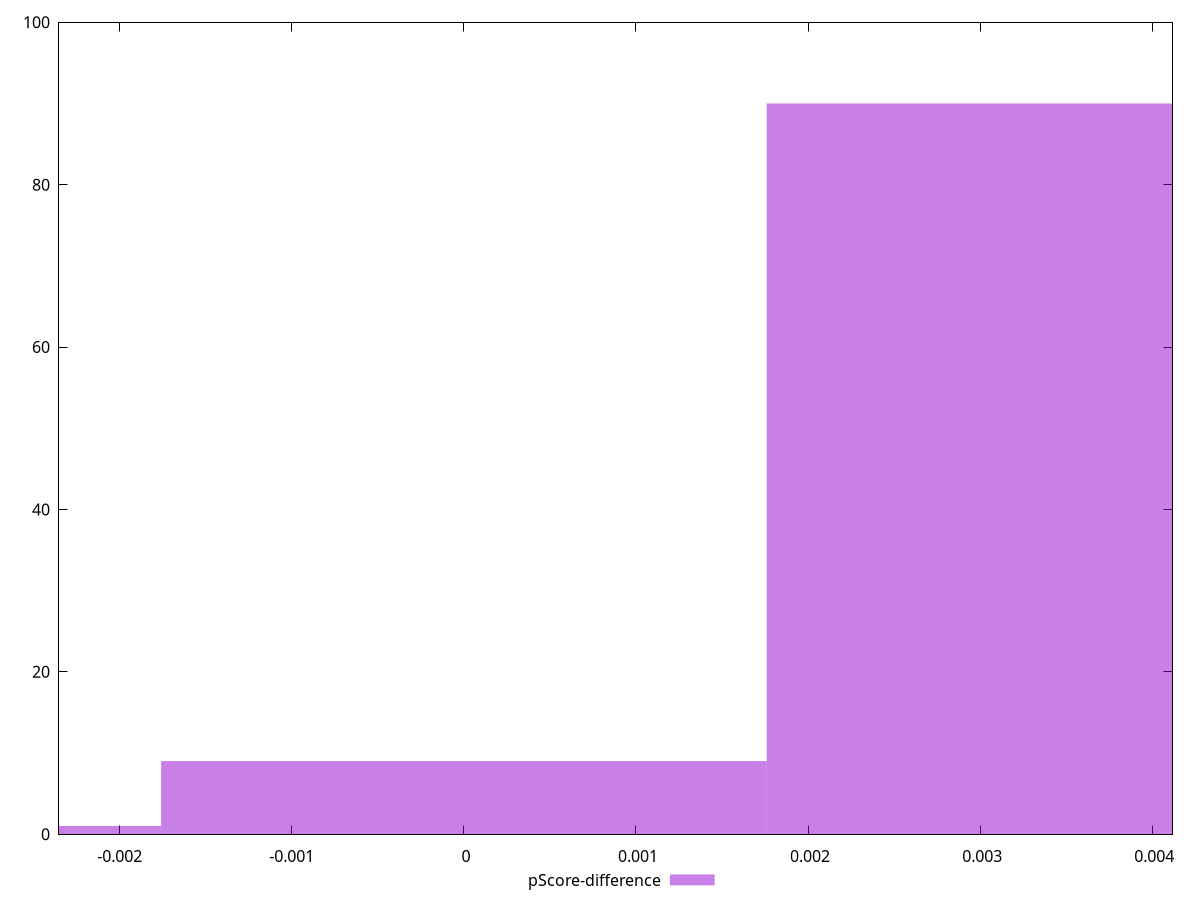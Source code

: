 reset

$pScoreDifference <<EOF
-0.0035190163450395857 1
0.0035190163450395857 90
0 9
EOF

set key outside below
set boxwidth 0.0035190163450395857
set xrange [-0.0023529411764705854:0.0041176470588235314]
set yrange [0:100]
set trange [0:100]
set style fill transparent solid 0.5 noborder
set terminal svg size 640, 490 enhanced background rgb 'white'
set output "reports/report_00031_2021-02-24T23-18-18.084Z/unused-javascript/samples/astro/pScore-difference/histogram.svg"

plot $pScoreDifference title "pScore-difference" with boxes

reset
